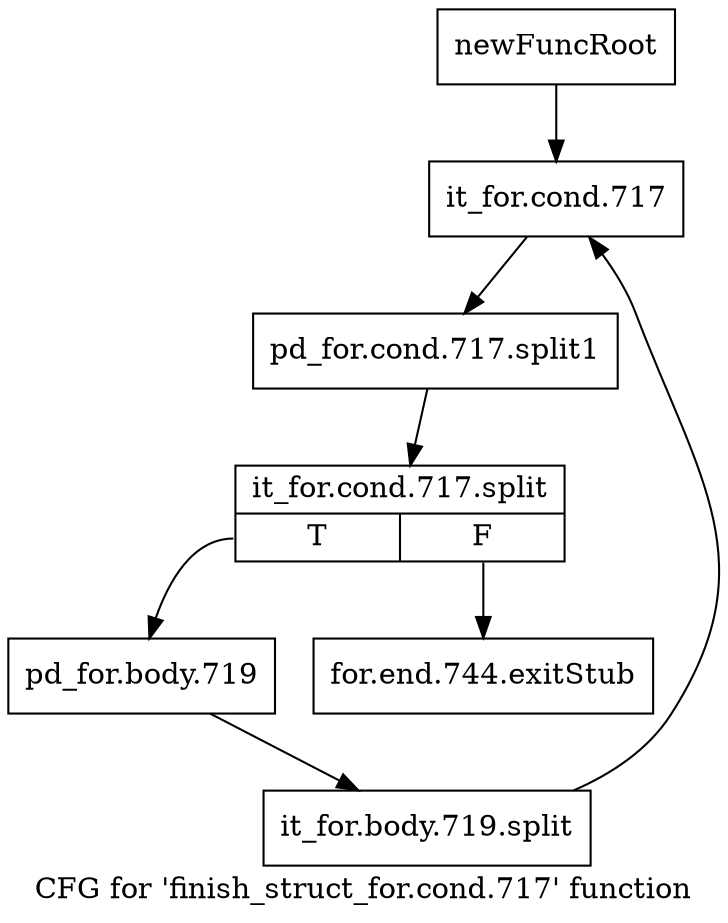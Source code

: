 digraph "CFG for 'finish_struct_for.cond.717' function" {
	label="CFG for 'finish_struct_for.cond.717' function";

	Node0x9f9bff0 [shape=record,label="{newFuncRoot}"];
	Node0x9f9bff0 -> Node0x9f9c090;
	Node0x9f9c040 [shape=record,label="{for.end.744.exitStub}"];
	Node0x9f9c090 [shape=record,label="{it_for.cond.717}"];
	Node0x9f9c090 -> Node0xf02f030;
	Node0xf02f030 [shape=record,label="{pd_for.cond.717.split1}"];
	Node0xf02f030 -> Node0xeff3380;
	Node0xeff3380 [shape=record,label="{it_for.cond.717.split|{<s0>T|<s1>F}}"];
	Node0xeff3380:s0 -> Node0x9f9c0e0;
	Node0xeff3380:s1 -> Node0x9f9c040;
	Node0x9f9c0e0 [shape=record,label="{pd_for.body.719}"];
	Node0x9f9c0e0 -> Node0xf02efe0;
	Node0xf02efe0 [shape=record,label="{it_for.body.719.split}"];
	Node0xf02efe0 -> Node0x9f9c090;
}
